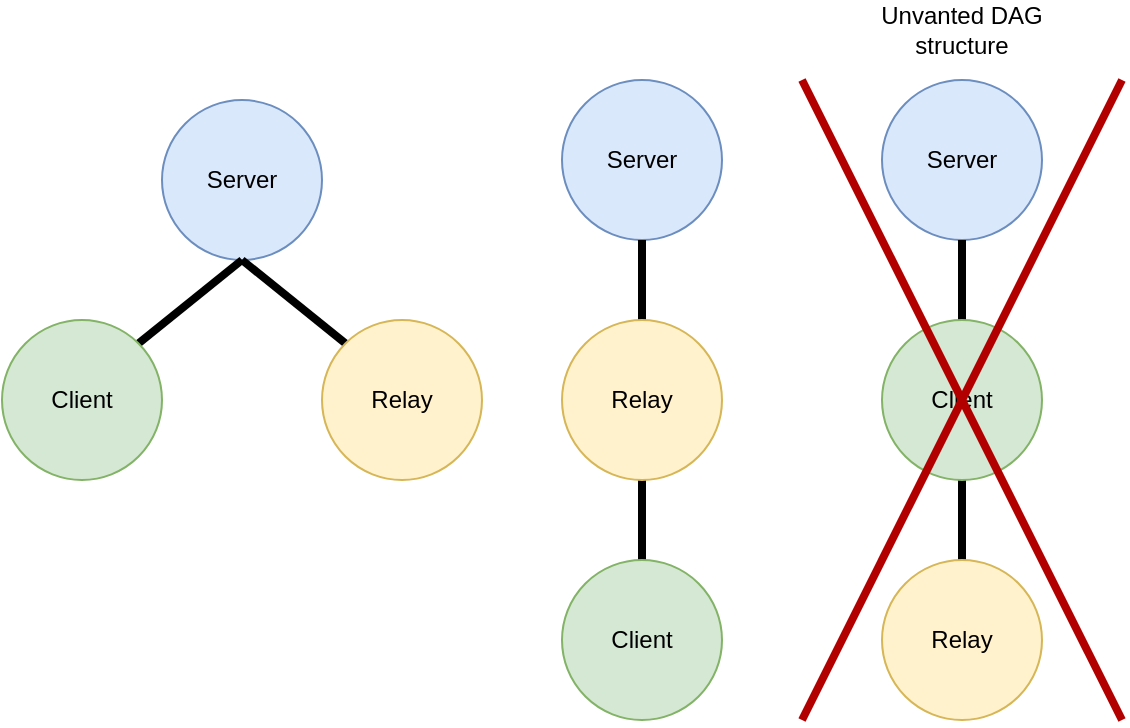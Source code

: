 <mxfile version="21.3.7" type="github">
  <diagram name="Side-1" id="QhdBGbDvqe5PSrq7aaOO">
    <mxGraphModel dx="1360" dy="751" grid="1" gridSize="10" guides="1" tooltips="1" connect="1" arrows="1" fold="1" page="1" pageScale="1" pageWidth="827" pageHeight="1169" math="0" shadow="0">
      <root>
        <mxCell id="0" />
        <mxCell id="1" parent="0" />
        <mxCell id="0rmsqb3s9dIp3536kDqb-1" value="Server" style="ellipse;whiteSpace=wrap;html=1;aspect=fixed;fillColor=#dae8fc;strokeColor=#6c8ebf;" vertex="1" parent="1">
          <mxGeometry x="120" y="90" width="80" height="80" as="geometry" />
        </mxCell>
        <mxCell id="0rmsqb3s9dIp3536kDqb-4" style="rounded=0;orthogonalLoop=1;jettySize=auto;html=1;strokeWidth=4;endArrow=none;endFill=0;exitX=1;exitY=0;exitDx=0;exitDy=0;entryX=0.5;entryY=1;entryDx=0;entryDy=0;" edge="1" parent="1" source="0rmsqb3s9dIp3536kDqb-2" target="0rmsqb3s9dIp3536kDqb-1">
          <mxGeometry relative="1" as="geometry">
            <mxPoint x="150" y="180" as="targetPoint" />
          </mxGeometry>
        </mxCell>
        <mxCell id="0rmsqb3s9dIp3536kDqb-2" value="&lt;div&gt;Client&lt;/div&gt;" style="ellipse;whiteSpace=wrap;html=1;aspect=fixed;fillColor=#d5e8d4;strokeColor=#82b366;" vertex="1" parent="1">
          <mxGeometry x="40" y="200" width="80" height="80" as="geometry" />
        </mxCell>
        <mxCell id="0rmsqb3s9dIp3536kDqb-5" style="rounded=0;orthogonalLoop=1;jettySize=auto;html=1;exitX=0;exitY=0;exitDx=0;exitDy=0;entryX=0.5;entryY=1;entryDx=0;entryDy=0;strokeWidth=4;endArrow=none;endFill=0;" edge="1" parent="1" source="0rmsqb3s9dIp3536kDqb-3" target="0rmsqb3s9dIp3536kDqb-1">
          <mxGeometry relative="1" as="geometry" />
        </mxCell>
        <mxCell id="0rmsqb3s9dIp3536kDqb-3" value="Relay" style="ellipse;whiteSpace=wrap;html=1;aspect=fixed;fillColor=#fff2cc;strokeColor=#d6b656;" vertex="1" parent="1">
          <mxGeometry x="200" y="200" width="80" height="80" as="geometry" />
        </mxCell>
        <mxCell id="0rmsqb3s9dIp3536kDqb-12" value="Server" style="ellipse;whiteSpace=wrap;html=1;aspect=fixed;fillColor=#dae8fc;strokeColor=#6c8ebf;" vertex="1" parent="1">
          <mxGeometry x="320" y="80" width="80" height="80" as="geometry" />
        </mxCell>
        <mxCell id="0rmsqb3s9dIp3536kDqb-13" style="rounded=0;orthogonalLoop=1;jettySize=auto;html=1;strokeWidth=4;endArrow=none;endFill=0;exitX=0.5;exitY=0;exitDx=0;exitDy=0;entryX=0.5;entryY=1;entryDx=0;entryDy=0;" edge="1" parent="1" source="0rmsqb3s9dIp3536kDqb-16" target="0rmsqb3s9dIp3536kDqb-12">
          <mxGeometry relative="1" as="geometry">
            <mxPoint x="340" y="220" as="targetPoint" />
          </mxGeometry>
        </mxCell>
        <mxCell id="0rmsqb3s9dIp3536kDqb-17" style="rounded=0;orthogonalLoop=1;jettySize=auto;html=1;entryX=0.5;entryY=1;entryDx=0;entryDy=0;strokeWidth=4;endArrow=none;endFill=0;" edge="1" parent="1" source="0rmsqb3s9dIp3536kDqb-14" target="0rmsqb3s9dIp3536kDqb-16">
          <mxGeometry relative="1" as="geometry" />
        </mxCell>
        <mxCell id="0rmsqb3s9dIp3536kDqb-14" value="&lt;div&gt;Client&lt;/div&gt;" style="ellipse;whiteSpace=wrap;html=1;aspect=fixed;fillColor=#d5e8d4;strokeColor=#82b366;" vertex="1" parent="1">
          <mxGeometry x="320" y="320" width="80" height="80" as="geometry" />
        </mxCell>
        <mxCell id="0rmsqb3s9dIp3536kDqb-16" value="Relay" style="ellipse;whiteSpace=wrap;html=1;aspect=fixed;fillColor=#fff2cc;strokeColor=#d6b656;" vertex="1" parent="1">
          <mxGeometry x="320" y="200" width="80" height="80" as="geometry" />
        </mxCell>
        <mxCell id="0rmsqb3s9dIp3536kDqb-35" value="Server" style="ellipse;whiteSpace=wrap;html=1;aspect=fixed;fillColor=#dae8fc;strokeColor=#6c8ebf;" vertex="1" parent="1">
          <mxGeometry x="480" y="80" width="80" height="80" as="geometry" />
        </mxCell>
        <mxCell id="0rmsqb3s9dIp3536kDqb-36" style="rounded=0;orthogonalLoop=1;jettySize=auto;html=1;strokeWidth=4;endArrow=none;endFill=0;exitX=0.5;exitY=0;exitDx=0;exitDy=0;entryX=0.5;entryY=1;entryDx=0;entryDy=0;" edge="1" parent="1" source="0rmsqb3s9dIp3536kDqb-38" target="0rmsqb3s9dIp3536kDqb-35">
          <mxGeometry relative="1" as="geometry">
            <mxPoint x="500" y="220" as="targetPoint" />
          </mxGeometry>
        </mxCell>
        <mxCell id="0rmsqb3s9dIp3536kDqb-37" style="rounded=0;orthogonalLoop=1;jettySize=auto;html=1;strokeWidth=4;endArrow=none;endFill=0;entryX=0.5;entryY=0;entryDx=0;entryDy=0;exitX=0.5;exitY=1;exitDx=0;exitDy=0;" edge="1" parent="1" source="0rmsqb3s9dIp3536kDqb-38" target="0rmsqb3s9dIp3536kDqb-39">
          <mxGeometry relative="1" as="geometry">
            <mxPoint x="530" y="320" as="targetPoint" />
          </mxGeometry>
        </mxCell>
        <mxCell id="0rmsqb3s9dIp3536kDqb-38" value="&lt;div&gt;Client&lt;/div&gt;" style="ellipse;whiteSpace=wrap;html=1;aspect=fixed;fillColor=#d5e8d4;strokeColor=#82b366;" vertex="1" parent="1">
          <mxGeometry x="480" y="200" width="80" height="80" as="geometry" />
        </mxCell>
        <mxCell id="0rmsqb3s9dIp3536kDqb-39" value="Relay" style="ellipse;whiteSpace=wrap;html=1;aspect=fixed;fillColor=#fff2cc;strokeColor=#d6b656;" vertex="1" parent="1">
          <mxGeometry x="480" y="320" width="80" height="80" as="geometry" />
        </mxCell>
        <mxCell id="0rmsqb3s9dIp3536kDqb-40" value="" style="endArrow=none;html=1;rounded=0;fillColor=#e51400;strokeColor=#B20000;strokeWidth=4;" edge="1" parent="1">
          <mxGeometry width="50" height="50" relative="1" as="geometry">
            <mxPoint x="440" y="400" as="sourcePoint" />
            <mxPoint x="600" y="80" as="targetPoint" />
          </mxGeometry>
        </mxCell>
        <mxCell id="0rmsqb3s9dIp3536kDqb-41" value="" style="endArrow=none;html=1;rounded=0;fillColor=#e51400;strokeColor=#B20000;strokeWidth=4;" edge="1" parent="1">
          <mxGeometry width="50" height="50" relative="1" as="geometry">
            <mxPoint x="600" y="400" as="sourcePoint" />
            <mxPoint x="440" y="80" as="targetPoint" />
          </mxGeometry>
        </mxCell>
        <mxCell id="0rmsqb3s9dIp3536kDqb-42" value="Unvanted DAG structure" style="text;html=1;strokeColor=none;fillColor=none;align=center;verticalAlign=middle;whiteSpace=wrap;rounded=0;" vertex="1" parent="1">
          <mxGeometry x="475" y="40" width="90" height="30" as="geometry" />
        </mxCell>
      </root>
    </mxGraphModel>
  </diagram>
</mxfile>
